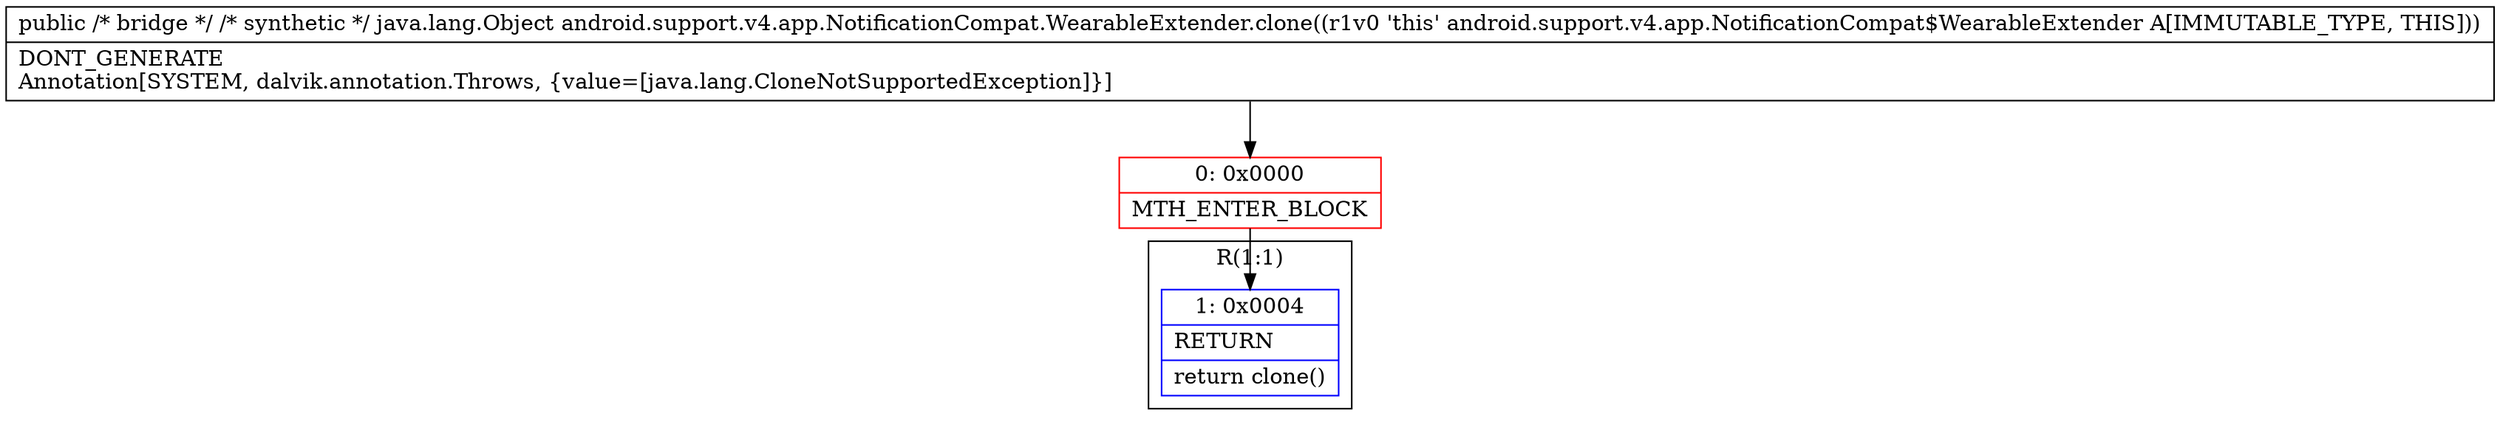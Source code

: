 digraph "CFG forandroid.support.v4.app.NotificationCompat.WearableExtender.clone()Ljava\/lang\/Object;" {
subgraph cluster_Region_1512336880 {
label = "R(1:1)";
node [shape=record,color=blue];
Node_1 [shape=record,label="{1\:\ 0x0004|RETURN\l|return clone()\l}"];
}
Node_0 [shape=record,color=red,label="{0\:\ 0x0000|MTH_ENTER_BLOCK\l}"];
MethodNode[shape=record,label="{public \/* bridge *\/ \/* synthetic *\/ java.lang.Object android.support.v4.app.NotificationCompat.WearableExtender.clone((r1v0 'this' android.support.v4.app.NotificationCompat$WearableExtender A[IMMUTABLE_TYPE, THIS]))  | DONT_GENERATE\lAnnotation[SYSTEM, dalvik.annotation.Throws, \{value=[java.lang.CloneNotSupportedException]\}]\l}"];
MethodNode -> Node_0;
Node_0 -> Node_1;
}

